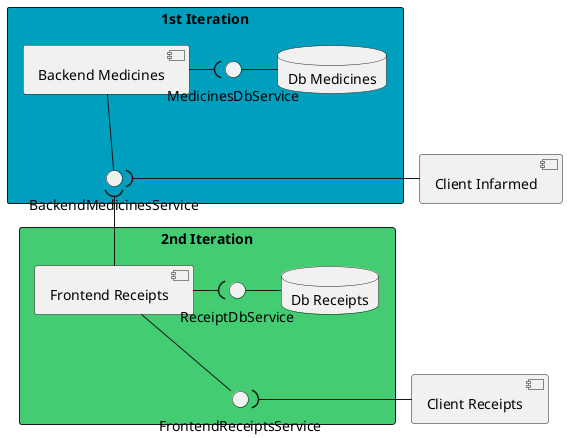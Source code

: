 @startuml

component [Client Infarmed] as CI

rectangle "1st Iteration" #009FBD {
    component [Backend Medicines] as BOM
    database "Db Medicines" as DBM
    MedicinesDbService - DBM
    BOM -- BackendMedicinesService
}

rectangle "2nd Iteration" #43CC72 {
    component [Frontend Receipts] as BOR
    database "Db Receipts" as DBR
    ReceiptDbService - DBR
    BOR -- FrontendReceiptsService
}

component [Client Receipts] as CP

BOM -( MedicinesDbService
BackendMedicinesService )-- BOR
BackendMedicinesService )- CI
BOR -( ReceiptDbService
FrontendReceiptsService )- CP

@enduml